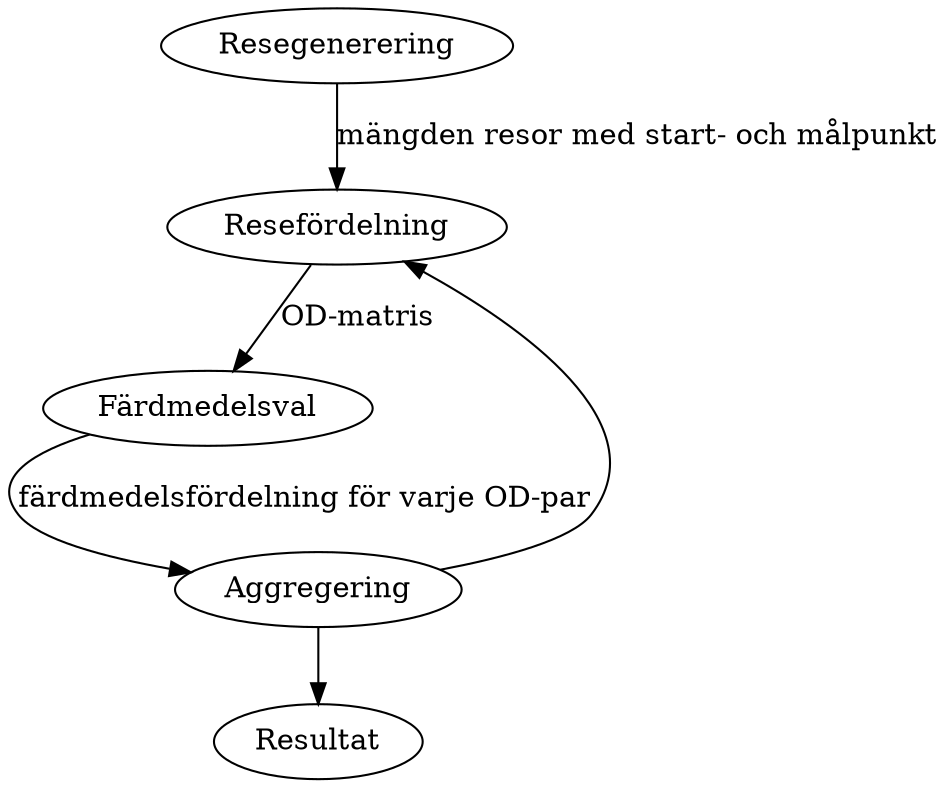 digraph model_steps {
    A [label = "Resegenerering"]
    B [label = "Resefördelning"]
    C [label = "Färdmedelsval"]
    D [label = "Aggregering"]
    res [label = "Resultat"]
    A -> B  [label = "mängden resor med start- och målpunkt"]
    B -> C [label = "OD-matris"]
    C -> D [label = "färdmedelsfördelning för varje OD-par"]
    D -> res
    D -> B
}
